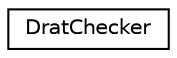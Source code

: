 digraph "Graphical Class Hierarchy"
{
 // LATEX_PDF_SIZE
  edge [fontname="Helvetica",fontsize="10",labelfontname="Helvetica",labelfontsize="10"];
  node [fontname="Helvetica",fontsize="10",shape=record];
  rankdir="LR";
  Node0 [label="DratChecker",height=0.2,width=0.4,color="black", fillcolor="white", style="filled",URL="$classoperations__research_1_1sat_1_1_drat_checker.html",tooltip=" "];
}
